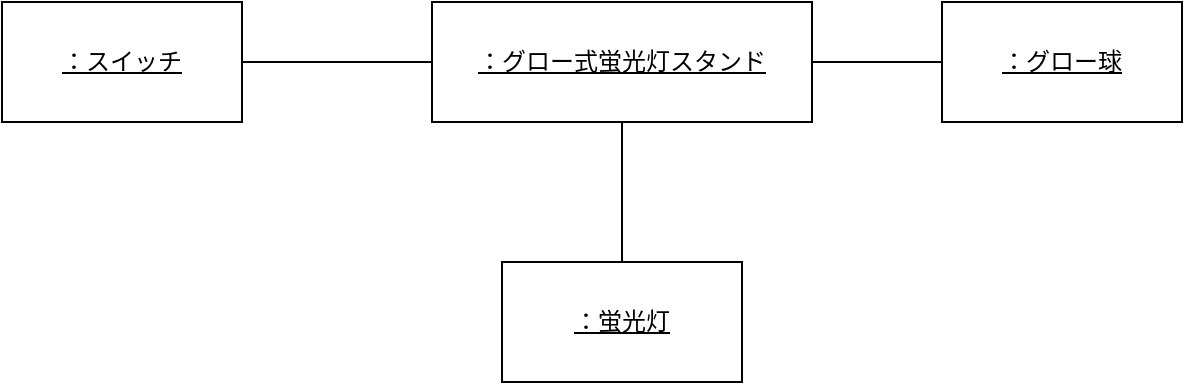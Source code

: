 <mxfile version="21.6.1" type="device">
  <diagram name="ページ1" id="9o8CNhbXMcbhhamf7BZq">
    <mxGraphModel dx="880" dy="444" grid="1" gridSize="10" guides="1" tooltips="1" connect="1" arrows="1" fold="1" page="1" pageScale="1" pageWidth="827" pageHeight="1169" math="0" shadow="0">
      <root>
        <mxCell id="0" />
        <mxCell id="1" parent="0" />
        <mxCell id="5dnwOtlFQCeinMWPEVte-2" value="&lt;u&gt;：スイッチ&lt;/u&gt;" style="rounded=0;whiteSpace=wrap;html=1;" vertex="1" parent="1">
          <mxGeometry x="90" y="230" width="120" height="60" as="geometry" />
        </mxCell>
        <mxCell id="5dnwOtlFQCeinMWPEVte-3" value="&lt;u&gt;：グロー式蛍光灯スタンド&lt;/u&gt;" style="rounded=0;whiteSpace=wrap;html=1;" vertex="1" parent="1">
          <mxGeometry x="305" y="230" width="190" height="60" as="geometry" />
        </mxCell>
        <mxCell id="5dnwOtlFQCeinMWPEVte-4" value="&lt;u&gt;：蛍光灯&lt;/u&gt;" style="rounded=0;whiteSpace=wrap;html=1;" vertex="1" parent="1">
          <mxGeometry x="340" y="360" width="120" height="60" as="geometry" />
        </mxCell>
        <mxCell id="5dnwOtlFQCeinMWPEVte-5" value="&lt;u&gt;：グロー球&lt;/u&gt;" style="rounded=0;whiteSpace=wrap;html=1;" vertex="1" parent="1">
          <mxGeometry x="560" y="230" width="120" height="60" as="geometry" />
        </mxCell>
        <mxCell id="5dnwOtlFQCeinMWPEVte-6" value="" style="endArrow=none;html=1;rounded=0;entryX=0;entryY=0.5;entryDx=0;entryDy=0;" edge="1" parent="1" target="5dnwOtlFQCeinMWPEVte-3">
          <mxGeometry width="50" height="50" relative="1" as="geometry">
            <mxPoint x="210" y="260" as="sourcePoint" />
            <mxPoint x="260" y="210" as="targetPoint" />
          </mxGeometry>
        </mxCell>
        <mxCell id="5dnwOtlFQCeinMWPEVte-7" value="" style="endArrow=none;html=1;rounded=0;entryX=0;entryY=0.5;entryDx=0;entryDy=0;" edge="1" parent="1" target="5dnwOtlFQCeinMWPEVte-5">
          <mxGeometry width="50" height="50" relative="1" as="geometry">
            <mxPoint x="495" y="260" as="sourcePoint" />
            <mxPoint x="545" y="210" as="targetPoint" />
          </mxGeometry>
        </mxCell>
        <mxCell id="5dnwOtlFQCeinMWPEVte-8" value="" style="endArrow=none;html=1;rounded=0;" edge="1" parent="1" source="5dnwOtlFQCeinMWPEVte-4">
          <mxGeometry width="50" height="50" relative="1" as="geometry">
            <mxPoint x="400" y="350" as="sourcePoint" />
            <mxPoint x="400" y="290" as="targetPoint" />
          </mxGeometry>
        </mxCell>
      </root>
    </mxGraphModel>
  </diagram>
</mxfile>
